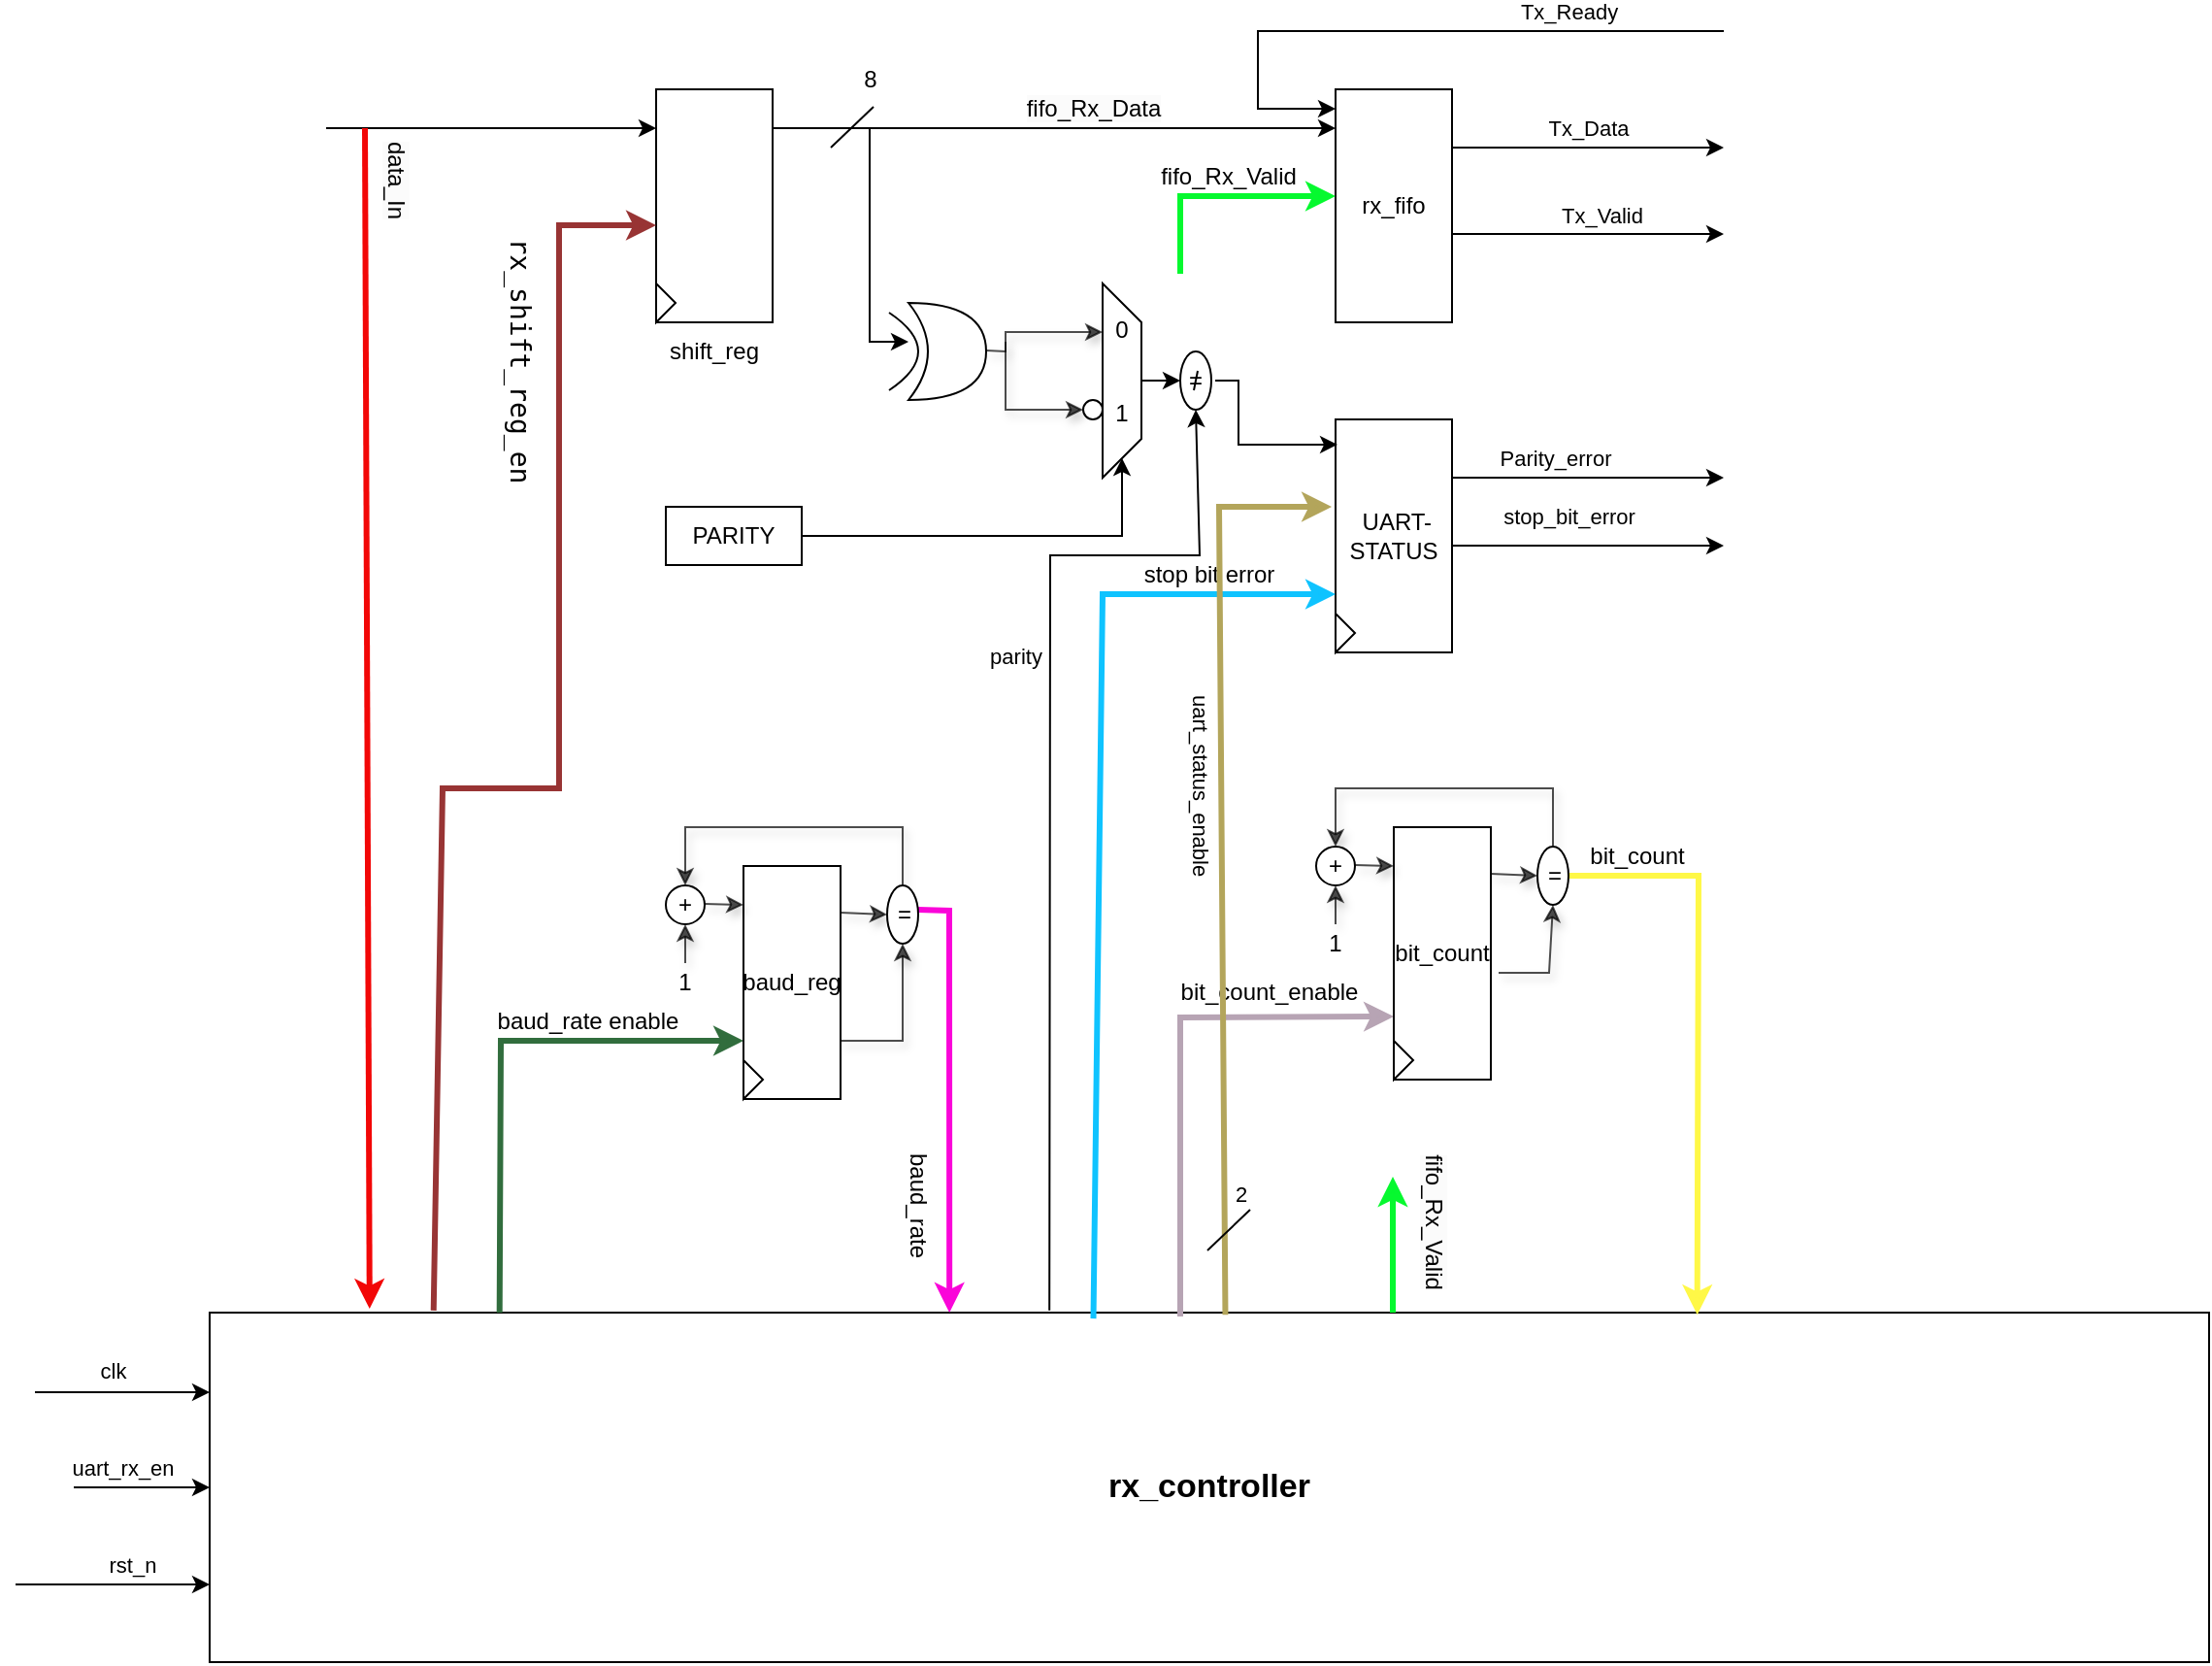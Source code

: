 <mxfile version="26.0.16" pages="2">
  <diagram name="Page-1" id="i-Jr3PjUj6tLASvhH4dH">
    <mxGraphModel dx="1720" dy="524" grid="1" gridSize="10" guides="1" tooltips="1" connect="1" arrows="1" fold="1" page="1" pageScale="1" pageWidth="850" pageHeight="1100" math="0" shadow="0">
      <root>
        <mxCell id="0" />
        <mxCell id="1" parent="0" />
        <mxCell id="fUXaf3c8tL8dAXFwkJp--23" value="" style="endArrow=none;html=1;rounded=0;entryX=0.567;entryY=0.967;entryDx=0;entryDy=0;entryPerimeter=0;" parent="1" target="fUXaf3c8tL8dAXFwkJp--24" edge="1">
          <mxGeometry width="50" height="50" relative="1" as="geometry">
            <mxPoint x="380" y="160" as="sourcePoint" />
            <mxPoint x="410" y="130" as="targetPoint" />
          </mxGeometry>
        </mxCell>
        <mxCell id="fUXaf3c8tL8dAXFwkJp--24" value="8" style="text;html=1;align=center;verticalAlign=middle;resizable=0;points=[];autosize=1;strokeColor=none;fillColor=none;container=0;" parent="1" vertex="1">
          <mxGeometry x="385" y="110" width="30" height="30" as="geometry" />
        </mxCell>
        <UserObject label="&lt;b&gt;&lt;font style=&quot;font-size: 17px;&quot;&gt;rx_controller&lt;/font&gt;&lt;/b&gt;" link="data:page/id,hqcacZaWT376cXRWCEjd" id="fUXaf3c8tL8dAXFwkJp--25">
          <mxCell style="rounded=0;whiteSpace=wrap;html=1;container=0;" parent="1" vertex="1">
            <mxGeometry x="60" y="760" width="1030" height="180" as="geometry" />
          </mxCell>
        </UserObject>
        <mxCell id="Ki-iK-O01lwPalJUnk5m-1" value="" style="rounded=0;whiteSpace=wrap;html=1;direction=south;container=0;" parent="1" vertex="1">
          <mxGeometry x="640" y="300" width="60" height="120" as="geometry" />
        </mxCell>
        <mxCell id="Ki-iK-O01lwPalJUnk5m-2" value=" UART-STATUS" style="text;align=center;verticalAlign=middle;rounded=0;whiteSpace=wrap;container=0;" parent="1" vertex="1">
          <mxGeometry x="640" y="345" width="60" height="30" as="geometry" />
        </mxCell>
        <mxCell id="Ki-iK-O01lwPalJUnk5m-5" value="" style="triangle;whiteSpace=wrap;html=1;container=0;" parent="1" vertex="1">
          <mxGeometry x="640" y="400" width="10" height="20" as="geometry" />
        </mxCell>
        <mxCell id="Ki-iK-O01lwPalJUnk5m-15" value="" style="endArrow=classic;html=1;rounded=0;strokeColor=light-dark(#fa05d9, #ededed);strokeWidth=3;entryX=0.37;entryY=0;entryDx=0;entryDy=0;entryPerimeter=0;exitX=1;exitY=0.25;exitDx=0;exitDy=0;" parent="1" source="fUXaf3c8tL8dAXFwkJp--37" target="fUXaf3c8tL8dAXFwkJp--25" edge="1">
          <mxGeometry width="50" height="50" relative="1" as="geometry">
            <mxPoint x="440" y="550" as="sourcePoint" />
            <mxPoint x="440" y="620" as="targetPoint" />
            <Array as="points">
              <mxPoint x="441" y="553" />
            </Array>
          </mxGeometry>
        </mxCell>
        <mxCell id="Ki-iK-O01lwPalJUnk5m-19" value="baud_rate" style="text;html=1;align=center;verticalAlign=middle;whiteSpace=wrap;rounded=0;rotation=90;container=0;" parent="1" vertex="1">
          <mxGeometry x="395" y="690" width="60" height="30" as="geometry" />
        </mxCell>
        <mxCell id="Ki-iK-O01lwPalJUnk5m-55" value="" style="endArrow=classic;html=1;rounded=0;" parent="1" edge="1">
          <mxGeometry width="50" height="50" relative="1" as="geometry">
            <mxPoint x="400" y="150" as="sourcePoint" />
            <mxPoint x="420" y="260" as="targetPoint" />
            <Array as="points">
              <mxPoint x="400" y="260" />
            </Array>
          </mxGeometry>
        </mxCell>
        <mxCell id="Ki-iK-O01lwPalJUnk5m-56" value="" style="endArrow=classic;html=1;rounded=0;" parent="1" edge="1">
          <mxGeometry width="50" height="50" relative="1" as="geometry">
            <mxPoint x="360" y="360" as="sourcePoint" />
            <mxPoint x="530" y="320" as="targetPoint" />
            <Array as="points">
              <mxPoint x="530" y="360" />
            </Array>
          </mxGeometry>
        </mxCell>
        <mxCell id="bs1XhUfaUdJF7QMj1rCU-5" value="parity" style="edgeLabel;html=1;align=center;verticalAlign=middle;resizable=0;points=[];container=0;" parent="Ki-iK-O01lwPalJUnk5m-56" vertex="1" connectable="0">
          <mxGeometry x="-0.699" relative="1" as="geometry">
            <mxPoint x="-62" as="offset" />
          </mxGeometry>
        </mxCell>
        <mxCell id="Ki-iK-O01lwPalJUnk5m-57" value="" style="ellipse;whiteSpace=wrap;html=1;container=0;" parent="1" vertex="1">
          <mxGeometry x="560" y="265" width="16" height="30" as="geometry" />
        </mxCell>
        <mxCell id="Ki-iK-O01lwPalJUnk5m-60" value="" style="edgeStyle=orthogonalEdgeStyle;rounded=0;orthogonalLoop=1;jettySize=auto;html=1;entryX=0.108;entryY=0.983;entryDx=0;entryDy=0;entryPerimeter=0;" parent="1" source="Ki-iK-O01lwPalJUnk5m-58" target="Ki-iK-O01lwPalJUnk5m-1" edge="1">
          <mxGeometry relative="1" as="geometry">
            <Array as="points">
              <mxPoint x="590" y="280" />
              <mxPoint x="590" y="313" />
            </Array>
          </mxGeometry>
        </mxCell>
        <mxCell id="Ki-iK-O01lwPalJUnk5m-58" value="=" style="text;html=1;align=center;verticalAlign=middle;whiteSpace=wrap;rounded=0;container=0;" parent="1" vertex="1">
          <mxGeometry x="558" y="270" width="20" height="20" as="geometry" />
        </mxCell>
        <mxCell id="Ki-iK-O01lwPalJUnk5m-59" value="" style="endArrow=classic;html=1;rounded=0;" parent="1" edge="1">
          <mxGeometry width="50" height="50" relative="1" as="geometry">
            <mxPoint x="540" y="280" as="sourcePoint" />
            <mxPoint x="560" y="280" as="targetPoint" />
          </mxGeometry>
        </mxCell>
        <mxCell id="Ki-iK-O01lwPalJUnk5m-63" value="" style="endArrow=classic;html=1;rounded=0;entryX=0.5;entryY=1;entryDx=0;entryDy=0;exitX=0.42;exitY=-0.006;exitDx=0;exitDy=0;exitPerimeter=0;" parent="1" source="fUXaf3c8tL8dAXFwkJp--25" target="Ki-iK-O01lwPalJUnk5m-57" edge="1">
          <mxGeometry width="50" height="50" relative="1" as="geometry">
            <mxPoint x="530" y="360" as="sourcePoint" />
            <mxPoint x="550" y="310" as="targetPoint" />
            <Array as="points">
              <mxPoint x="493" y="370" />
              <mxPoint x="570" y="370" />
            </Array>
          </mxGeometry>
        </mxCell>
        <mxCell id="9NU3JOYnfdoBCGCPCBDB-3" value="parity" style="edgeLabel;html=1;align=center;verticalAlign=middle;resizable=0;points=[];container=0;" parent="Ki-iK-O01lwPalJUnk5m-63" vertex="1" connectable="0">
          <mxGeometry x="0.219" y="1" relative="1" as="geometry">
            <mxPoint x="-17" y="-8" as="offset" />
          </mxGeometry>
        </mxCell>
        <mxCell id="Ki-iK-O01lwPalJUnk5m-64" value="" style="endArrow=none;html=1;rounded=0;" parent="1" edge="1">
          <mxGeometry width="50" height="50" relative="1" as="geometry">
            <mxPoint x="567" y="285" as="sourcePoint" />
            <mxPoint x="569" y="275" as="targetPoint" />
          </mxGeometry>
        </mxCell>
        <mxCell id="Ki-iK-O01lwPalJUnk5m-75" value="" style="endArrow=classic;html=1;rounded=0;strokeColor=light-dark(#06f92f, #ededed);strokeWidth=3;" parent="1" edge="1">
          <mxGeometry width="50" height="50" relative="1" as="geometry">
            <mxPoint x="669.5" y="760" as="sourcePoint" />
            <mxPoint x="669.5" y="690" as="targetPoint" />
          </mxGeometry>
        </mxCell>
        <mxCell id="9NU3JOYnfdoBCGCPCBDB-2" value="&lt;span style=&quot;font-size: 12px; text-wrap-mode: wrap; background-color: rgb(251, 251, 251);&quot;&gt;fifo_Rx_Valid&lt;/span&gt;" style="edgeLabel;html=1;align=center;verticalAlign=middle;resizable=0;points=[];rotation=90;container=0;" parent="Ki-iK-O01lwPalJUnk5m-75" vertex="1" connectable="0">
          <mxGeometry x="0.143" y="-5" relative="1" as="geometry">
            <mxPoint x="16" y="-7" as="offset" />
          </mxGeometry>
        </mxCell>
        <mxCell id="Ki-iK-O01lwPalJUnk5m-76" value="" style="endArrow=classic;html=1;rounded=0;strokeColor=light-dark(#0fc3ff, #ededed);strokeWidth=3;entryX=0.75;entryY=1;entryDx=0;entryDy=0;exitX=0.442;exitY=0.017;exitDx=0;exitDy=0;exitPerimeter=0;" parent="1" source="fUXaf3c8tL8dAXFwkJp--25" target="Ki-iK-O01lwPalJUnk5m-1" edge="1">
          <mxGeometry width="50" height="50" relative="1" as="geometry">
            <mxPoint x="520" y="440" as="sourcePoint" />
            <mxPoint x="480" y="630" as="targetPoint" />
            <Array as="points">
              <mxPoint x="520" y="390" />
            </Array>
          </mxGeometry>
        </mxCell>
        <mxCell id="Ki-iK-O01lwPalJUnk5m-77" value="stop bit error" style="text;html=1;align=center;verticalAlign=middle;whiteSpace=wrap;rounded=0;container=0;" parent="1" vertex="1">
          <mxGeometry x="540" y="365" width="70" height="30" as="geometry" />
        </mxCell>
        <mxCell id="Ki-iK-O01lwPalJUnk5m-79" value="" style="endArrow=classic;html=1;rounded=0;strokeColor=light-dark(#FFF847,#EDEDED);strokeWidth=3;exitX=0.583;exitY=-0.05;exitDx=0;exitDy=0;exitPerimeter=0;entryX=0.744;entryY=0.006;entryDx=0;entryDy=0;entryPerimeter=0;" parent="1" target="fUXaf3c8tL8dAXFwkJp--25" edge="1">
          <mxGeometry width="50" height="50" relative="1" as="geometry">
            <mxPoint x="760" y="535" as="sourcePoint" />
            <mxPoint x="827" y="605" as="targetPoint" />
            <Array as="points">
              <mxPoint x="827" y="535" />
            </Array>
          </mxGeometry>
        </mxCell>
        <mxCell id="Ki-iK-O01lwPalJUnk5m-81" value="bit_count" style="text;html=1;align=center;verticalAlign=middle;resizable=0;points=[];autosize=1;strokeColor=none;fillColor=none;container=0;" parent="1" vertex="1">
          <mxGeometry x="760" y="510" width="70" height="30" as="geometry" />
        </mxCell>
        <mxCell id="Ki-iK-O01lwPalJUnk5m-85" value="" style="endArrow=classic;html=1;rounded=0;strokeColor=light-dark(#B7A4B4,#EDEDED);strokeWidth=3;entryX=0.75;entryY=1;entryDx=0;entryDy=0;" parent="1" target="fUXaf3c8tL8dAXFwkJp--46" edge="1">
          <mxGeometry width="50" height="50" relative="1" as="geometry">
            <mxPoint x="560" y="762" as="sourcePoint" />
            <mxPoint x="610" y="585" as="targetPoint" />
            <Array as="points">
              <mxPoint x="560" y="608" />
            </Array>
          </mxGeometry>
        </mxCell>
        <mxCell id="Ki-iK-O01lwPalJUnk5m-90" value="bit_count_enable" style="text;html=1;align=center;verticalAlign=middle;whiteSpace=wrap;rounded=0;container=0;" parent="1" vertex="1">
          <mxGeometry x="576" y="580" width="60" height="30" as="geometry" />
        </mxCell>
        <mxCell id="Ki-iK-O01lwPalJUnk5m-95" value="baud_rate enable" style="text;html=1;align=center;verticalAlign=middle;whiteSpace=wrap;rounded=0;container=0;" parent="1" vertex="1">
          <mxGeometry x="200" y="600" width="110" height="20" as="geometry" />
        </mxCell>
        <mxCell id="XD9MO1sM5KXUhL5Tx8Wz-1" value="" style="endArrow=classic;html=1;rounded=0;entryX=0;entryY=0.5;entryDx=0;entryDy=0;" parent="1" target="fUXaf3c8tL8dAXFwkJp--25" edge="1">
          <mxGeometry width="50" height="50" relative="1" as="geometry">
            <mxPoint x="-10" y="850" as="sourcePoint" />
            <mxPoint x="60" y="790" as="targetPoint" />
          </mxGeometry>
        </mxCell>
        <mxCell id="XD9MO1sM5KXUhL5Tx8Wz-2" value="uart_rx_en" style="edgeLabel;html=1;align=center;verticalAlign=middle;resizable=0;points=[];container=0;" parent="XD9MO1sM5KXUhL5Tx8Wz-1" vertex="1" connectable="0">
          <mxGeometry x="-0.067" y="-2" relative="1" as="geometry">
            <mxPoint x="-8" y="-12" as="offset" />
          </mxGeometry>
        </mxCell>
        <mxCell id="vYeH1huUzE66C1ftF_dd-1" value="" style="endArrow=classic;html=1;rounded=0;entryX=0.375;entryY=1.033;entryDx=0;entryDy=0;entryPerimeter=0;strokeColor=light-dark(#b3a55b, #ededed);strokeWidth=3;exitX=0.508;exitY=0.006;exitDx=0;exitDy=0;exitPerimeter=0;" parent="1" source="fUXaf3c8tL8dAXFwkJp--25" target="Ki-iK-O01lwPalJUnk5m-1" edge="1">
          <mxGeometry width="50" height="50" relative="1" as="geometry">
            <mxPoint x="590" y="750" as="sourcePoint" />
            <mxPoint x="450" y="560" as="targetPoint" />
            <Array as="points">
              <mxPoint x="580" y="345" />
            </Array>
          </mxGeometry>
        </mxCell>
        <mxCell id="vYeH1huUzE66C1ftF_dd-2" value="uart_status_enable" style="edgeLabel;html=1;align=center;verticalAlign=middle;resizable=0;points=[];rotation=90;container=0;" parent="vYeH1huUzE66C1ftF_dd-1" vertex="1" connectable="0">
          <mxGeometry x="0.068" relative="1" as="geometry">
            <mxPoint x="-11" y="-20" as="offset" />
          </mxGeometry>
        </mxCell>
        <mxCell id="Ki-iK-O01lwPalJUnk5m-94" value="" style="endArrow=classic;html=1;rounded=0;strokeColor=light-dark(#316d3d, #ededed);strokeWidth=3;entryX=0.75;entryY=1;entryDx=0;entryDy=0;exitX=0.145;exitY=0;exitDx=0;exitDy=0;exitPerimeter=0;" parent="1" source="fUXaf3c8tL8dAXFwkJp--25" target="fUXaf3c8tL8dAXFwkJp--32" edge="1">
          <mxGeometry width="50" height="50" relative="1" as="geometry">
            <mxPoint x="250" y="620" as="sourcePoint" />
            <mxPoint x="330" y="620" as="targetPoint" />
            <Array as="points">
              <mxPoint x="210" y="620" />
            </Array>
          </mxGeometry>
        </mxCell>
        <mxCell id="9NU3JOYnfdoBCGCPCBDB-1" value="PARITY" style="rounded=0;whiteSpace=wrap;html=1;container=0;" parent="1" vertex="1">
          <mxGeometry x="295" y="345" width="70" height="30" as="geometry" />
        </mxCell>
        <mxCell id="9NU3JOYnfdoBCGCPCBDB-4" value="" style="endArrow=classic;html=1;rounded=0;" parent="1" edge="1">
          <mxGeometry width="50" height="50" relative="1" as="geometry">
            <mxPoint x="700" y="204.5" as="sourcePoint" />
            <mxPoint x="840" y="204.5" as="targetPoint" />
          </mxGeometry>
        </mxCell>
        <mxCell id="9NU3JOYnfdoBCGCPCBDB-5" value="Tx_Valid" style="edgeLabel;html=1;align=center;verticalAlign=middle;resizable=0;points=[];container=0;" parent="9NU3JOYnfdoBCGCPCBDB-4" vertex="1" connectable="0">
          <mxGeometry x="0.1" y="1" relative="1" as="geometry">
            <mxPoint y="-9" as="offset" />
          </mxGeometry>
        </mxCell>
        <mxCell id="9NU3JOYnfdoBCGCPCBDB-6" value="" style="endArrow=classic;html=1;rounded=0;exitX=0.25;exitY=0;exitDx=0;exitDy=0;" parent="1" source="fUXaf3c8tL8dAXFwkJp--18" edge="1">
          <mxGeometry width="50" height="50" relative="1" as="geometry">
            <mxPoint x="720" y="170" as="sourcePoint" />
            <mxPoint x="840" y="160" as="targetPoint" />
          </mxGeometry>
        </mxCell>
        <mxCell id="9NU3JOYnfdoBCGCPCBDB-7" value="Tx_Data" style="edgeLabel;html=1;align=center;verticalAlign=middle;resizable=0;points=[];container=0;" parent="9NU3JOYnfdoBCGCPCBDB-6" vertex="1" connectable="0">
          <mxGeometry x="-0.014" y="1" relative="1" as="geometry">
            <mxPoint x="1" y="-9" as="offset" />
          </mxGeometry>
        </mxCell>
        <mxCell id="9NU3JOYnfdoBCGCPCBDB-12" value="" style="endArrow=classic;html=1;rounded=0;entryX=0.021;entryY=-0.05;entryDx=0;entryDy=0;entryPerimeter=0;" parent="1" edge="1">
          <mxGeometry width="50" height="50" relative="1" as="geometry">
            <mxPoint x="-30" y="801" as="sourcePoint" />
            <mxPoint x="60.0" y="801" as="targetPoint" />
          </mxGeometry>
        </mxCell>
        <mxCell id="4JYBzS8MlPFjThcRtH35-1" value="clk" style="edgeLabel;html=1;align=center;verticalAlign=middle;resizable=0;points=[];container=0;" parent="9NU3JOYnfdoBCGCPCBDB-12" vertex="1" connectable="0">
          <mxGeometry x="0.089" y="2" relative="1" as="geometry">
            <mxPoint x="-9" y="-9" as="offset" />
          </mxGeometry>
        </mxCell>
        <mxCell id="4JYBzS8MlPFjThcRtH35-2" value="" style="endArrow=classic;html=1;rounded=0;" parent="1" edge="1">
          <mxGeometry width="50" height="50" relative="1" as="geometry">
            <mxPoint x="-40" y="900" as="sourcePoint" />
            <mxPoint x="60" y="900" as="targetPoint" />
          </mxGeometry>
        </mxCell>
        <mxCell id="4JYBzS8MlPFjThcRtH35-3" value="rst_n" style="edgeLabel;html=1;align=center;verticalAlign=middle;resizable=0;points=[];container=0;" parent="4JYBzS8MlPFjThcRtH35-2" vertex="1" connectable="0">
          <mxGeometry x="-0.46" y="3" relative="1" as="geometry">
            <mxPoint x="33" y="-7" as="offset" />
          </mxGeometry>
        </mxCell>
        <mxCell id="4JYBzS8MlPFjThcRtH35-4" value="" style="endArrow=classic;html=1;rounded=0;exitX=0.25;exitY=0;exitDx=0;exitDy=0;" parent="1" source="Ki-iK-O01lwPalJUnk5m-1" edge="1">
          <mxGeometry width="50" height="50" relative="1" as="geometry">
            <mxPoint x="770" y="320" as="sourcePoint" />
            <mxPoint x="840" y="330" as="targetPoint" />
          </mxGeometry>
        </mxCell>
        <mxCell id="4JYBzS8MlPFjThcRtH35-6" value="Parity_error" style="edgeLabel;html=1;align=center;verticalAlign=middle;resizable=0;points=[];container=0;" parent="4JYBzS8MlPFjThcRtH35-4" vertex="1" connectable="0">
          <mxGeometry x="-0.286" y="4" relative="1" as="geometry">
            <mxPoint x="3" y="-6" as="offset" />
          </mxGeometry>
        </mxCell>
        <mxCell id="4JYBzS8MlPFjThcRtH35-5" value="" style="endArrow=classic;html=1;rounded=0;exitX=0.25;exitY=0;exitDx=0;exitDy=0;" parent="1" edge="1">
          <mxGeometry width="50" height="50" relative="1" as="geometry">
            <mxPoint x="700" y="365" as="sourcePoint" />
            <mxPoint x="840" y="365" as="targetPoint" />
          </mxGeometry>
        </mxCell>
        <mxCell id="4JYBzS8MlPFjThcRtH35-7" value="stop_bit_error" style="edgeLabel;html=1;align=center;verticalAlign=middle;resizable=0;points=[];container=0;" parent="4JYBzS8MlPFjThcRtH35-5" vertex="1" connectable="0">
          <mxGeometry x="-0.243" y="4" relative="1" as="geometry">
            <mxPoint x="7" y="-11" as="offset" />
          </mxGeometry>
        </mxCell>
        <mxCell id="ezS9RSzxf8ny4oIwRt-g-1" value="" style="endArrow=none;html=1;rounded=0;entryX=0.567;entryY=0.967;entryDx=0;entryDy=0;entryPerimeter=0;" parent="1" edge="1">
          <mxGeometry width="50" height="50" relative="1" as="geometry">
            <mxPoint x="574" y="728" as="sourcePoint" />
            <mxPoint x="596" y="707" as="targetPoint" />
          </mxGeometry>
        </mxCell>
        <mxCell id="ezS9RSzxf8ny4oIwRt-g-2" value="2" style="edgeLabel;html=1;align=center;verticalAlign=middle;resizable=0;points=[];container=0;" parent="ezS9RSzxf8ny4oIwRt-g-1" vertex="1" connectable="0">
          <mxGeometry x="0.626" y="1" relative="1" as="geometry">
            <mxPoint y="-12" as="offset" />
          </mxGeometry>
        </mxCell>
        <mxCell id="fUXaf3c8tL8dAXFwkJp--13" value="shift_reg" style="text;html=1;align=center;verticalAlign=middle;whiteSpace=wrap;rounded=0;container=0;" parent="1" vertex="1">
          <mxGeometry x="290" y="250" width="60" height="30" as="geometry" />
        </mxCell>
        <mxCell id="fUXaf3c8tL8dAXFwkJp--2" value="" style="rounded=0;whiteSpace=wrap;html=1;direction=south;container=0;" parent="1" vertex="1">
          <mxGeometry x="290" y="130" width="60" height="120" as="geometry" />
        </mxCell>
        <mxCell id="fUXaf3c8tL8dAXFwkJp--3" value="" style="endArrow=classic;html=1;rounded=0;" parent="1" edge="1">
          <mxGeometry width="50" height="50" relative="1" as="geometry">
            <mxPoint x="120" y="150" as="sourcePoint" />
            <mxPoint x="290" y="150" as="targetPoint" />
          </mxGeometry>
        </mxCell>
        <mxCell id="fUXaf3c8tL8dAXFwkJp--26" value="" style="endArrow=classic;html=1;rounded=0;strokeColor=light-dark(#f20707, #ededed);strokeWidth=3;entryX=0.08;entryY=-0.011;entryDx=0;entryDy=0;entryPerimeter=0;" parent="1" target="fUXaf3c8tL8dAXFwkJp--25" edge="1">
          <mxGeometry width="50" height="50" relative="1" as="geometry">
            <mxPoint x="140" y="150" as="sourcePoint" />
            <mxPoint x="140" y="220" as="targetPoint" />
          </mxGeometry>
        </mxCell>
        <mxCell id="fUXaf3c8tL8dAXFwkJp--29" value="&lt;span style=&quot;color: rgb(0, 0, 0); font-family: Helvetica; font-size: 12px; font-style: normal; font-variant-ligatures: normal; font-variant-caps: normal; font-weight: 400; letter-spacing: normal; orphans: 2; text-align: center; text-indent: 0px; text-transform: none; widows: 2; word-spacing: 0px; -webkit-text-stroke-width: 0px; white-space: nowrap; background-color: rgb(251, 251, 251); text-decoration-thickness: initial; text-decoration-style: initial; text-decoration-color: initial; display: inline !important; float: none;&quot;&gt;data_In&lt;/span&gt;" style="text;whiteSpace=wrap;html=1;rotation=90;container=0;" parent="1" vertex="1">
          <mxGeometry x="135" y="160" width="40" height="30" as="geometry" />
        </mxCell>
        <mxCell id="Ki-iK-O01lwPalJUnk5m-7" value="" style="triangle;whiteSpace=wrap;html=1;container=0;" parent="1" vertex="1">
          <mxGeometry x="290" y="230" width="10" height="20" as="geometry" />
        </mxCell>
        <mxCell id="Ki-iK-O01lwPalJUnk5m-100" value="" style="endArrow=classic;html=1;rounded=0;strokeColor=light-dark(#983434, #ededed);strokeWidth=3;exitX=0.112;exitY=-0.006;exitDx=0;exitDy=0;exitPerimeter=0;" parent="1" source="fUXaf3c8tL8dAXFwkJp--25" edge="1">
          <mxGeometry width="50" height="50" relative="1" as="geometry">
            <mxPoint x="210" y="200" as="sourcePoint" />
            <mxPoint x="290" y="200" as="targetPoint" />
            <Array as="points">
              <mxPoint x="180" y="490" />
              <mxPoint x="240" y="490" />
              <mxPoint x="240" y="200" />
            </Array>
          </mxGeometry>
        </mxCell>
        <mxCell id="daDGux0d0mD3_R8pfQR6-1" value="&lt;span style=&quot;font-family: &amp;quot;Droid Sans Mono&amp;quot;, &amp;quot;monospace&amp;quot;, monospace; font-size: 14px; white-space-collapse: preserve;&quot;&gt;rx_shift_reg_en&lt;/span&gt;" style="edgeLabel;html=1;align=center;verticalAlign=middle;resizable=0;points=[];fontColor=#000000;labelBackgroundColor=none;rotation=90;container=0;" parent="Ki-iK-O01lwPalJUnk5m-100" vertex="1" connectable="0">
          <mxGeometry x="0.889" y="1" relative="1" as="geometry">
            <mxPoint x="-33" y="70" as="offset" />
          </mxGeometry>
        </mxCell>
        <mxCell id="fUXaf3c8tL8dAXFwkJp--17" value="&lt;span style=&quot;color: rgba(0, 0, 0, 0); font-family: monospace; font-size: 0px; text-align: start; text-wrap-mode: nowrap;&quot;&gt;%3CmxGraphModel%3E%3Croot%3E%3CmxCell%20id%3D%220%22%2F%3E%3CmxCell%20id%3D%221%22%20parent%3D%220%22%2F%3E%3CmxCell%20id%3D%222%22%20value%3D%22Data%20register%22%20style%3D%22text%3Bhtml%3D1%3Balign%3Dcenter%3BverticalAlign%3Dmiddle%3BwhiteSpace%3Dwrap%3Brounded%3D0%3B%22%20vertex%3D%221%22%20parent%3D%221%22%3E%3CmxGeometry%20x%3D%22275%22%20y%3D%22200%22%20width%3D%2260%22%20height%3D%2230%22%20as%3D%22geometry%22%2F%3E%3C%2FmxCell%3E%3C%2Froot%3E%3C%2FmxGraphModel%3E&lt;/span&gt;&lt;span style=&quot;color: rgba(0, 0, 0, 0); font-family: monospace; font-size: 0px; text-align: start; text-wrap-mode: nowrap;&quot;&gt;%3CmxGraphModel%3E%3Croot%3E%3CmxCell%20id%3D%220%22%2F%3E%3CmxCell%20id%3D%221%22%20parent%3D%220%22%2F%3E%3CmxCell%20id%3D%222%22%20value%3D%22Data%20register%22%20style%3D%22text%3Bhtml%3D1%3Balign%3Dcenter%3BverticalAlign%3Dmiddle%3BwhiteSpace%3Dwrap%3Brounded%3D0%3B%22%20vertex%3D%221%22%20parent%3D%221%22%3E%3CmxGeometry%20x%3D%22275%22%20y%3D%22200%22%20width%3D%2260%22%20height%3D%2230%22%20as%3D%22geometry%22%2F%3E%3C%2FmxCell%3E%3C%2Froot%3E%3C%2FmxGraphModel%3E&lt;/span&gt;" style="text;html=1;align=center;verticalAlign=middle;whiteSpace=wrap;rounded=0;container=0;" parent="1" vertex="1">
          <mxGeometry x="640" y="250" width="60" height="30" as="geometry" />
        </mxCell>
        <mxCell id="fUXaf3c8tL8dAXFwkJp--18" value="rx_fifo" style="rounded=0;whiteSpace=wrap;html=1;direction=south;container=0;" parent="1" vertex="1">
          <mxGeometry x="640" y="130" width="60" height="120" as="geometry" />
        </mxCell>
        <mxCell id="fUXaf3c8tL8dAXFwkJp--19" value="" style="endArrow=classic;html=1;rounded=0;exitX=0.167;exitY=0;exitDx=0;exitDy=0;exitPerimeter=0;" parent="1" source="fUXaf3c8tL8dAXFwkJp--2" edge="1">
          <mxGeometry width="50" height="50" relative="1" as="geometry">
            <mxPoint x="470" y="150" as="sourcePoint" />
            <mxPoint x="640" y="150" as="targetPoint" />
            <Array as="points">
              <mxPoint x="520" y="150" />
            </Array>
          </mxGeometry>
        </mxCell>
        <mxCell id="9NU3JOYnfdoBCGCPCBDB-8" value="&lt;span style=&quot;font-size: 12px; text-wrap-mode: wrap; background-color: rgb(251, 251, 251);&quot;&gt;fifo_Rx_Data&lt;/span&gt;" style="edgeLabel;html=1;align=center;verticalAlign=middle;resizable=0;points=[];container=0;" parent="fUXaf3c8tL8dAXFwkJp--19" vertex="1" connectable="0">
          <mxGeometry x="0.083" y="3" relative="1" as="geometry">
            <mxPoint x="8" y="-7" as="offset" />
          </mxGeometry>
        </mxCell>
        <mxCell id="Ki-iK-O01lwPalJUnk5m-72" value="" style="endArrow=classic;html=1;rounded=0;strokeColor=light-dark(#06f92f, #ededed);strokeWidth=3;" parent="1" edge="1">
          <mxGeometry width="50" height="50" relative="1" as="geometry">
            <mxPoint x="560" y="225" as="sourcePoint" />
            <mxPoint x="640" y="185" as="targetPoint" />
            <Array as="points">
              <mxPoint x="560" y="185" />
            </Array>
          </mxGeometry>
        </mxCell>
        <mxCell id="Ki-iK-O01lwPalJUnk5m-73" value="fifo_Rx_Valid" style="text;html=1;align=center;verticalAlign=middle;whiteSpace=wrap;rounded=0;container=0;" parent="1" vertex="1">
          <mxGeometry x="555" y="160" width="60" height="30" as="geometry" />
        </mxCell>
        <mxCell id="9NU3JOYnfdoBCGCPCBDB-9" value="" style="endArrow=classic;html=1;rounded=0;" parent="1" edge="1">
          <mxGeometry width="50" height="50" relative="1" as="geometry">
            <mxPoint x="840" y="100" as="sourcePoint" />
            <mxPoint x="640" y="140" as="targetPoint" />
            <Array as="points">
              <mxPoint x="600" y="100" />
              <mxPoint x="600" y="140" />
            </Array>
          </mxGeometry>
        </mxCell>
        <mxCell id="9NU3JOYnfdoBCGCPCBDB-10" value="Tx_Ready" style="edgeLabel;html=1;align=center;verticalAlign=middle;resizable=0;points=[];container=0;" parent="9NU3JOYnfdoBCGCPCBDB-9" vertex="1" connectable="0">
          <mxGeometry x="-0.606" y="-2" relative="1" as="geometry">
            <mxPoint x="-17" y="-8" as="offset" />
          </mxGeometry>
        </mxCell>
        <mxCell id="fUXaf3c8tL8dAXFwkJp--46" value="bit_count" style="rounded=0;whiteSpace=wrap;html=1;direction=south;container=0;" parent="1" vertex="1">
          <mxGeometry x="670" y="510" width="50" height="130" as="geometry" />
        </mxCell>
        <mxCell id="fUXaf3c8tL8dAXFwkJp--47" value="" style="triangle;whiteSpace=wrap;html=1;container=0;" parent="1" vertex="1">
          <mxGeometry x="670" y="620" width="10" height="20" as="geometry" />
        </mxCell>
        <mxCell id="fUXaf3c8tL8dAXFwkJp--52" value="" style="endArrow=classic;html=1;rounded=0;strokeWidth=1;startSize=6;opacity=70;jumpSize=1;strokeColor=default;shadow=1;exitX=0.5;exitY=0;exitDx=0;exitDy=0;" parent="1" source="fUXaf3c8tL8dAXFwkJp--50" target="fUXaf3c8tL8dAXFwkJp--53" edge="1">
          <mxGeometry width="50" height="50" relative="1" as="geometry">
            <mxPoint x="785" y="510" as="sourcePoint" />
            <mxPoint x="630" y="530" as="targetPoint" />
            <Array as="points">
              <mxPoint x="752" y="490" />
              <mxPoint x="640" y="490" />
            </Array>
          </mxGeometry>
        </mxCell>
        <mxCell id="fUXaf3c8tL8dAXFwkJp--53" value="" style="ellipse;whiteSpace=wrap;html=1;container=0;" parent="1" vertex="1">
          <mxGeometry x="630" y="520" width="20" height="20" as="geometry" />
        </mxCell>
        <mxCell id="fUXaf3c8tL8dAXFwkJp--54" value="+" style="text;html=1;align=center;verticalAlign=middle;whiteSpace=wrap;rounded=0;container=0;" parent="1" vertex="1">
          <mxGeometry x="635" y="522.5" width="10" height="15" as="geometry" />
        </mxCell>
        <mxCell id="fUXaf3c8tL8dAXFwkJp--55" value="" style="endArrow=classic;html=1;rounded=0;strokeWidth=1;startSize=6;opacity=70;jumpSize=1;strokeColor=default;shadow=1;entryX=0.5;entryY=1;entryDx=0;entryDy=0;" parent="1" target="fUXaf3c8tL8dAXFwkJp--53" edge="1">
          <mxGeometry width="50" height="50" relative="1" as="geometry">
            <mxPoint x="640" y="560" as="sourcePoint" />
            <mxPoint x="620" y="500" as="targetPoint" />
          </mxGeometry>
        </mxCell>
        <mxCell id="fUXaf3c8tL8dAXFwkJp--56" value="1" style="text;html=1;align=center;verticalAlign=middle;whiteSpace=wrap;rounded=0;container=0;" parent="1" vertex="1">
          <mxGeometry x="630" y="565" width="20" height="10" as="geometry" />
        </mxCell>
        <mxCell id="fUXaf3c8tL8dAXFwkJp--57" value="" style="endArrow=classic;html=1;rounded=0;strokeWidth=1;startSize=6;opacity=70;jumpSize=1;strokeColor=default;shadow=1;" parent="1" edge="1">
          <mxGeometry width="50" height="50" relative="1" as="geometry">
            <mxPoint x="650" y="529.5" as="sourcePoint" />
            <mxPoint x="670" y="530" as="targetPoint" />
          </mxGeometry>
        </mxCell>
        <mxCell id="fUXaf3c8tL8dAXFwkJp--58" value="" style="endArrow=classic;html=1;rounded=0;strokeWidth=1;startSize=6;opacity=70;jumpSize=1;strokeColor=default;shadow=1;entryX=0.5;entryY=1;entryDx=0;entryDy=0;exitX=0.577;exitY=-0.08;exitDx=0;exitDy=0;exitPerimeter=0;" parent="1" source="fUXaf3c8tL8dAXFwkJp--46" target="fUXaf3c8tL8dAXFwkJp--50" edge="1">
          <mxGeometry width="50" height="50" relative="1" as="geometry">
            <mxPoint x="730" y="580" as="sourcePoint" />
            <mxPoint x="590" y="585" as="targetPoint" />
            <Array as="points">
              <mxPoint x="750" y="585" />
            </Array>
          </mxGeometry>
        </mxCell>
        <mxCell id="fUXaf3c8tL8dAXFwkJp--49" value="" style="endArrow=classic;html=1;rounded=0;strokeWidth=1;startSize=6;opacity=70;jumpSize=1;strokeColor=default;shadow=1;entryX=0;entryY=0.5;entryDx=0;entryDy=0;" parent="1" target="fUXaf3c8tL8dAXFwkJp--50" edge="1">
          <mxGeometry width="50" height="50" relative="1" as="geometry">
            <mxPoint x="720" y="534" as="sourcePoint" />
            <mxPoint x="740" y="534" as="targetPoint" />
          </mxGeometry>
        </mxCell>
        <mxCell id="fUXaf3c8tL8dAXFwkJp--50" value="" style="ellipse;whiteSpace=wrap;html=1;container=0;" parent="1" vertex="1">
          <mxGeometry x="744" y="520" width="16" height="30" as="geometry" />
        </mxCell>
        <mxCell id="fUXaf3c8tL8dAXFwkJp--51" value="=" style="text;html=1;align=center;verticalAlign=middle;whiteSpace=wrap;rounded=0;container=0;" parent="1" vertex="1">
          <mxGeometry x="746" y="530" width="14" height="10" as="geometry" />
        </mxCell>
        <mxCell id="fUXaf3c8tL8dAXFwkJp--32" value="baud_reg" style="rounded=0;whiteSpace=wrap;html=1;direction=south;container=0;" parent="1" vertex="1">
          <mxGeometry x="335" y="530" width="50" height="120" as="geometry" />
        </mxCell>
        <mxCell id="fUXaf3c8tL8dAXFwkJp--33" value="" style="triangle;whiteSpace=wrap;html=1;container=0;" parent="1" vertex="1">
          <mxGeometry x="335" y="630" width="10" height="20" as="geometry" />
        </mxCell>
        <mxCell id="fUXaf3c8tL8dAXFwkJp--38" value="" style="endArrow=classic;html=1;rounded=0;strokeWidth=1;startSize=6;opacity=70;jumpSize=1;strokeColor=default;shadow=1;exitX=0.5;exitY=0;exitDx=0;exitDy=0;" parent="1" source="fUXaf3c8tL8dAXFwkJp--36" target="fUXaf3c8tL8dAXFwkJp--39" edge="1">
          <mxGeometry width="50" height="50" relative="1" as="geometry">
            <mxPoint x="450" y="530" as="sourcePoint" />
            <mxPoint x="295" y="550" as="targetPoint" />
            <Array as="points">
              <mxPoint x="417" y="510" />
              <mxPoint x="305" y="510" />
            </Array>
          </mxGeometry>
        </mxCell>
        <mxCell id="fUXaf3c8tL8dAXFwkJp--39" value="" style="ellipse;whiteSpace=wrap;html=1;container=0;" parent="1" vertex="1">
          <mxGeometry x="295" y="540" width="20" height="20" as="geometry" />
        </mxCell>
        <mxCell id="fUXaf3c8tL8dAXFwkJp--40" value="+" style="text;html=1;align=center;verticalAlign=middle;whiteSpace=wrap;rounded=0;container=0;" parent="1" vertex="1">
          <mxGeometry x="300" y="542.5" width="10" height="15" as="geometry" />
        </mxCell>
        <mxCell id="fUXaf3c8tL8dAXFwkJp--41" value="" style="endArrow=classic;html=1;rounded=0;strokeWidth=1;startSize=6;opacity=70;jumpSize=1;strokeColor=default;shadow=1;entryX=0.5;entryY=1;entryDx=0;entryDy=0;" parent="1" target="fUXaf3c8tL8dAXFwkJp--39" edge="1">
          <mxGeometry width="50" height="50" relative="1" as="geometry">
            <mxPoint x="305" y="580" as="sourcePoint" />
            <mxPoint x="285" y="520" as="targetPoint" />
          </mxGeometry>
        </mxCell>
        <mxCell id="fUXaf3c8tL8dAXFwkJp--42" value="1" style="text;html=1;align=center;verticalAlign=middle;whiteSpace=wrap;rounded=0;container=0;" parent="1" vertex="1">
          <mxGeometry x="295" y="585" width="20" height="10" as="geometry" />
        </mxCell>
        <mxCell id="fUXaf3c8tL8dAXFwkJp--43" value="" style="endArrow=classic;html=1;rounded=0;strokeWidth=1;startSize=6;opacity=70;jumpSize=1;strokeColor=default;shadow=1;" parent="1" edge="1">
          <mxGeometry width="50" height="50" relative="1" as="geometry">
            <mxPoint x="315" y="549.5" as="sourcePoint" />
            <mxPoint x="335" y="550" as="targetPoint" />
          </mxGeometry>
        </mxCell>
        <mxCell id="fUXaf3c8tL8dAXFwkJp--44" value="" style="endArrow=classic;html=1;rounded=0;strokeWidth=1;startSize=6;opacity=70;jumpSize=1;strokeColor=default;shadow=1;entryX=0.5;entryY=1;entryDx=0;entryDy=0;exitX=0.75;exitY=0;exitDx=0;exitDy=0;" parent="1" source="fUXaf3c8tL8dAXFwkJp--32" target="fUXaf3c8tL8dAXFwkJp--36" edge="1">
          <mxGeometry width="50" height="50" relative="1" as="geometry">
            <mxPoint x="395" y="600" as="sourcePoint" />
            <mxPoint x="255" y="605" as="targetPoint" />
            <Array as="points">
              <mxPoint x="417" y="620" />
            </Array>
          </mxGeometry>
        </mxCell>
        <mxCell id="fUXaf3c8tL8dAXFwkJp--35" value="" style="endArrow=classic;html=1;rounded=0;strokeWidth=1;startSize=6;opacity=70;jumpSize=1;strokeColor=default;shadow=1;entryX=0;entryY=0.5;entryDx=0;entryDy=0;" parent="1" target="fUXaf3c8tL8dAXFwkJp--36" edge="1">
          <mxGeometry width="50" height="50" relative="1" as="geometry">
            <mxPoint x="385" y="554" as="sourcePoint" />
            <mxPoint x="405" y="554" as="targetPoint" />
          </mxGeometry>
        </mxCell>
        <mxCell id="fUXaf3c8tL8dAXFwkJp--36" value="" style="ellipse;whiteSpace=wrap;html=1;container=0;" parent="1" vertex="1">
          <mxGeometry x="409" y="540" width="16" height="30" as="geometry" />
        </mxCell>
        <mxCell id="fUXaf3c8tL8dAXFwkJp--37" value="=" style="text;html=1;align=center;verticalAlign=middle;whiteSpace=wrap;rounded=0;container=0;" parent="1" vertex="1">
          <mxGeometry x="411" y="550" width="14" height="10" as="geometry" />
        </mxCell>
        <mxCell id="Ki-iK-O01lwPalJUnk5m-45" value="" style="shape=xor;whiteSpace=wrap;html=1;container=0;" parent="1" vertex="1">
          <mxGeometry x="420" y="240" width="40" height="50" as="geometry" />
        </mxCell>
        <mxCell id="Ki-iK-O01lwPalJUnk5m-46" value="" style="endArrow=none;html=1;rounded=0;curved=1;" parent="1" edge="1">
          <mxGeometry width="50" height="50" relative="1" as="geometry">
            <mxPoint x="410" y="285" as="sourcePoint" />
            <mxPoint x="410" y="245" as="targetPoint" />
            <Array as="points">
              <mxPoint x="440" y="265" />
            </Array>
          </mxGeometry>
        </mxCell>
        <mxCell id="Ki-iK-O01lwPalJUnk5m-47" value="" style="endArrow=classic;html=1;rounded=0;strokeWidth=1;startSize=6;opacity=70;jumpSize=1;strokeColor=default;shadow=1;entryX=0.25;entryY=1;entryDx=0;entryDy=0;" parent="1" target="Ki-iK-O01lwPalJUnk5m-51" edge="1">
          <mxGeometry width="50" height="50" relative="1" as="geometry">
            <mxPoint x="460" y="264.5" as="sourcePoint" />
            <mxPoint x="517" y="250" as="targetPoint" />
            <Array as="points">
              <mxPoint x="470" y="265" />
              <mxPoint x="470" y="255" />
            </Array>
          </mxGeometry>
        </mxCell>
        <mxCell id="Ki-iK-O01lwPalJUnk5m-48" value="" style="endArrow=classic;html=1;rounded=0;strokeWidth=1;startSize=6;opacity=70;jumpSize=1;strokeColor=default;shadow=1;entryX=0;entryY=0.5;entryDx=0;entryDy=0;" parent="1" target="Ki-iK-O01lwPalJUnk5m-54" edge="1">
          <mxGeometry width="50" height="50" relative="1" as="geometry">
            <mxPoint x="470" y="260" as="sourcePoint" />
            <mxPoint x="500" y="300" as="targetPoint" />
            <Array as="points">
              <mxPoint x="470" y="295" />
            </Array>
          </mxGeometry>
        </mxCell>
        <mxCell id="Ki-iK-O01lwPalJUnk5m-54" value="" style="ellipse;whiteSpace=wrap;html=1;aspect=fixed;container=0;" parent="1" vertex="1">
          <mxGeometry x="510" y="290" width="10" height="10" as="geometry" />
        </mxCell>
        <mxCell id="Ki-iK-O01lwPalJUnk5m-51" value="" style="shape=trapezoid;perimeter=trapezoidPerimeter;whiteSpace=wrap;html=1;fixedSize=1;direction=south;container=0;" parent="1" vertex="1">
          <mxGeometry x="520" y="230" width="20" height="100" as="geometry" />
        </mxCell>
        <mxCell id="Ki-iK-O01lwPalJUnk5m-53" value="0" style="text;html=1;align=center;verticalAlign=middle;whiteSpace=wrap;rounded=0;container=0;" parent="1" vertex="1">
          <mxGeometry x="525" y="240" width="10" height="28.571" as="geometry" />
        </mxCell>
        <mxCell id="Ki-iK-O01lwPalJUnk5m-52" value="1" style="text;html=1;align=center;verticalAlign=middle;whiteSpace=wrap;rounded=0;container=0;" parent="1" vertex="1">
          <mxGeometry x="520" y="290.001" width="20" height="14.286" as="geometry" />
        </mxCell>
      </root>
    </mxGraphModel>
  </diagram>
  <diagram id="hqcacZaWT376cXRWCEjd" name="rx_controller">
    <mxGraphModel dx="870" dy="524" grid="1" gridSize="10" guides="1" tooltips="1" connect="1" arrows="1" fold="1" page="1" pageScale="1" pageWidth="850" pageHeight="1100" math="0" shadow="0">
      <root>
        <mxCell id="0" />
        <mxCell id="1" parent="0" />
        <mxCell id="TDjhoYfTvpKM7bdY4tR2-1" value="RX_IDEAL" style="ellipse;whiteSpace=wrap;html=1;" parent="1" vertex="1">
          <mxGeometry x="360" y="190" width="120" height="80" as="geometry" />
        </mxCell>
        <mxCell id="TDjhoYfTvpKM7bdY4tR2-3" value="" style="endArrow=classic;html=1;rounded=0;curved=1;" parent="1" source="CccFG17yGWcwYw0sbnpV-1" target="TDjhoYfTvpKM7bdY4tR2-4" edge="1">
          <mxGeometry width="50" height="50" relative="1" as="geometry">
            <mxPoint x="400" y="290" as="sourcePoint" />
            <mxPoint x="640" y="430" as="targetPoint" />
            <Array as="points">
              <mxPoint x="870" y="340" />
            </Array>
          </mxGeometry>
        </mxCell>
        <mxCell id="TDjhoYfTvpKM7bdY4tR2-4" value="RX_DATA_BITS&lt;br&gt;-----------------------&lt;br&gt;&lt;span style=&quot;font-size: 11px; text-wrap-mode: nowrap; background-color: rgb(255, 255, 255);&quot;&gt;shift_reg_en=baud_rate&lt;br&gt;baud_rate_enable&lt;/span&gt;&lt;br style=&quot;font-size: 11px; text-wrap-mode: nowrap;&quot;&gt;&lt;span style=&quot;font-size: 11px; text-wrap-mode: nowrap; background-color: rgb(255, 255, 255);&quot;&gt;bit_count_enable&lt;/span&gt;" style="ellipse;whiteSpace=wrap;html=1;" parent="1" vertex="1">
          <mxGeometry x="750" y="490" width="130" height="140" as="geometry" />
        </mxCell>
        <mxCell id="TDjhoYfTvpKM7bdY4tR2-5" value="" style="endArrow=classic;html=1;rounded=0;exitX=0.308;exitY=0.975;exitDx=0;exitDy=0;exitPerimeter=0;curved=1;" parent="1" source="TDjhoYfTvpKM7bdY4tR2-4" target="TDjhoYfTvpKM7bdY4tR2-6" edge="1">
          <mxGeometry width="50" height="50" relative="1" as="geometry">
            <mxPoint x="680" y="540" as="sourcePoint" />
            <mxPoint x="480" y="592" as="targetPoint" />
            <Array as="points">
              <mxPoint x="770" y="650" />
            </Array>
          </mxGeometry>
        </mxCell>
        <mxCell id="Q-sU_MXYlLJM6P04SO7g-1" value="bit_count &amp;amp; baud_rate" style="edgeLabel;html=1;align=center;verticalAlign=middle;resizable=0;points=[];" parent="TDjhoYfTvpKM7bdY4tR2-5" vertex="1" connectable="0">
          <mxGeometry x="-0.097" y="-14" relative="1" as="geometry">
            <mxPoint x="68" y="34" as="offset" />
          </mxGeometry>
        </mxCell>
        <mxCell id="TDjhoYfTvpKM7bdY4tR2-6" value="RX_PARITY&lt;br&gt;&lt;span style=&quot;font-size: 11px; text-wrap-mode: nowrap; background-color: rgb(255, 255, 255);&quot;&gt;______________&lt;/span&gt;&lt;div style=&quot;font-size: 11px; text-wrap-mode: nowrap;&quot;&gt;baud_rate_enable&lt;br&gt;status_reg_en.parity&lt;br&gt;parity=data_in&lt;br&gt;Rx_Valid&lt;/div&gt;" style="ellipse;whiteSpace=wrap;html=1;" parent="1" vertex="1">
          <mxGeometry x="390" y="660" width="140" height="100" as="geometry" />
        </mxCell>
        <mxCell id="TDjhoYfTvpKM7bdY4tR2-8" value="" style="endArrow=classic;html=1;rounded=0;exitX=0;exitY=0.35;exitDx=0;exitDy=0;exitPerimeter=0;curved=1;" parent="1" source="TDjhoYfTvpKM7bdY4tR2-6" target="TDjhoYfTvpKM7bdY4tR2-9" edge="1">
          <mxGeometry width="50" height="50" relative="1" as="geometry">
            <mxPoint x="400" y="500" as="sourcePoint" />
            <mxPoint x="260" y="520" as="targetPoint" />
            <Array as="points">
              <mxPoint x="240" y="690" />
            </Array>
          </mxGeometry>
        </mxCell>
        <mxCell id="8ZJGCf3k3bRbTv9vqLE5-4" value="&amp;nbsp;baud_rate" style="edgeLabel;html=1;align=center;verticalAlign=middle;resizable=0;points=[];" parent="TDjhoYfTvpKM7bdY4tR2-8" vertex="1" connectable="0">
          <mxGeometry x="-0.342" y="-16" relative="1" as="geometry">
            <mxPoint x="-39" y="14" as="offset" />
          </mxGeometry>
        </mxCell>
        <mxCell id="TDjhoYfTvpKM7bdY4tR2-9" value="RX_STOP_BIT&lt;br&gt;-----------------------&lt;br&gt;&lt;span style=&quot;font-size: 11px; text-wrap-mode: nowrap;&quot;&gt;baud_rate_enable&lt;/span&gt;&lt;span style=&quot;font-size: 11px; text-wrap-mode: nowrap;&quot;&gt;&lt;br&gt;status_reg_en.stop_bit&lt;br&gt;&lt;/span&gt;&lt;span style=&quot;color: light-dark(rgb(0, 0, 0), rgb(255, 255, 255)); font-size: 11px; text-wrap-mode: nowrap; background-color: light-dark(#ffffff, var(--ge-dark-color, #121212));&quot;&gt;stop_bit_error =!data_in&lt;/span&gt;" style="ellipse;whiteSpace=wrap;html=1;" parent="1" vertex="1">
          <mxGeometry x="100" y="460" width="160" height="110" as="geometry" />
        </mxCell>
        <mxCell id="TDjhoYfTvpKM7bdY4tR2-10" value="" style="endArrow=classic;html=1;rounded=0;exitX=0.5;exitY=0;exitDx=0;exitDy=0;entryX=0.05;entryY=0.763;entryDx=0;entryDy=0;entryPerimeter=0;curved=1;" parent="1" source="TDjhoYfTvpKM7bdY4tR2-9" target="TDjhoYfTvpKM7bdY4tR2-1" edge="1">
          <mxGeometry width="50" height="50" relative="1" as="geometry">
            <mxPoint x="400" y="500" as="sourcePoint" />
            <mxPoint x="450" y="450" as="targetPoint" />
            <Array as="points">
              <mxPoint x="170" y="250" />
            </Array>
          </mxGeometry>
        </mxCell>
        <mxCell id="bnQGebRVB1xE28NCuSaI-1" value="&lt;span style=&quot;background-color: rgb(251, 251, 251);&quot;&gt;baud_rate&lt;/span&gt;" style="edgeLabel;html=1;align=center;verticalAlign=middle;resizable=0;points=[];" parent="TDjhoYfTvpKM7bdY4tR2-10" vertex="1" connectable="0">
          <mxGeometry x="-0.299" y="-39" relative="1" as="geometry">
            <mxPoint x="-32" y="-16" as="offset" />
          </mxGeometry>
        </mxCell>
        <mxCell id="TDjhoYfTvpKM7bdY4tR2-12" value="" style="endArrow=classic;html=1;rounded=0;exitX=0.275;exitY=0.05;exitDx=0;exitDy=0;exitPerimeter=0;curved=1;entryX=1;entryY=0;entryDx=0;entryDy=0;" parent="1" source="TDjhoYfTvpKM7bdY4tR2-1" target="TDjhoYfTvpKM7bdY4tR2-1" edge="1">
          <mxGeometry width="50" height="50" relative="1" as="geometry">
            <mxPoint x="400" y="300" as="sourcePoint" />
            <mxPoint x="500" y="150" as="targetPoint" />
            <Array as="points">
              <mxPoint x="420" y="110" />
            </Array>
          </mxGeometry>
        </mxCell>
        <mxCell id="3tDUxpG8ckmac0o2Y2p0-1" value="data_in" style="edgeLabel;html=1;align=center;verticalAlign=middle;resizable=0;points=[];" parent="TDjhoYfTvpKM7bdY4tR2-12" vertex="1" connectable="0">
          <mxGeometry x="-0.57" y="-12" relative="1" as="geometry">
            <mxPoint x="8" y="-19" as="offset" />
          </mxGeometry>
        </mxCell>
        <mxCell id="CccFG17yGWcwYw0sbnpV-2" value="" style="endArrow=classic;html=1;rounded=0;exitX=1;exitY=0.5;exitDx=0;exitDy=0;curved=1;" parent="1" source="TDjhoYfTvpKM7bdY4tR2-1" target="CccFG17yGWcwYw0sbnpV-1" edge="1">
          <mxGeometry width="50" height="50" relative="1" as="geometry">
            <mxPoint x="480" y="230" as="sourcePoint" />
            <mxPoint x="701" y="412" as="targetPoint" />
            <Array as="points" />
          </mxGeometry>
        </mxCell>
        <mxCell id="CccFG17yGWcwYw0sbnpV-3" value="!data_in, uart_rx_en_en&lt;br&gt;______________&lt;div&gt;baud_rate_enable&lt;/div&gt;" style="edgeLabel;html=1;align=center;verticalAlign=middle;resizable=0;points=[];" parent="CccFG17yGWcwYw0sbnpV-2" vertex="1" connectable="0">
          <mxGeometry x="-0.532" y="-12" relative="1" as="geometry">
            <mxPoint x="82" y="-39" as="offset" />
          </mxGeometry>
        </mxCell>
        <mxCell id="CccFG17yGWcwYw0sbnpV-1" value="RX_START_BIT&lt;br&gt;&lt;span style=&quot;background-color: rgb(251, 251, 251);&quot;&gt;-----------------------&lt;/span&gt;&lt;br style=&quot;background-color: rgb(251, 251, 251);&quot;&gt;&lt;span style=&quot;font-size: 11px; text-wrap-mode: nowrap; background-color: rgb(255, 255, 255);&quot;&gt;baud_rate_enable&lt;/span&gt;" style="ellipse;whiteSpace=wrap;html=1;" parent="1" vertex="1">
          <mxGeometry x="690" y="230" width="120" height="80" as="geometry" />
        </mxCell>
        <mxCell id="CccFG17yGWcwYw0sbnpV-4" value="&lt;span style=&quot;color: rgb(0, 0, 0); font-family: Helvetica; font-size: 11px; font-style: normal; font-variant-ligatures: normal; font-variant-caps: normal; font-weight: 400; letter-spacing: normal; orphans: 2; text-align: center; text-indent: 0px; text-transform: none; widows: 2; word-spacing: 0px; -webkit-text-stroke-width: 0px; white-space: nowrap; background-color: rgb(255, 255, 255); text-decoration-thickness: initial; text-decoration-style: initial; text-decoration-color: initial; display: inline !important; float: none;&quot;&gt;baud_rate&lt;/span&gt;" style="text;whiteSpace=wrap;html=1;" parent="1" vertex="1">
          <mxGeometry x="850" y="380" width="100" height="30" as="geometry" />
        </mxCell>
      </root>
    </mxGraphModel>
  </diagram>
</mxfile>
